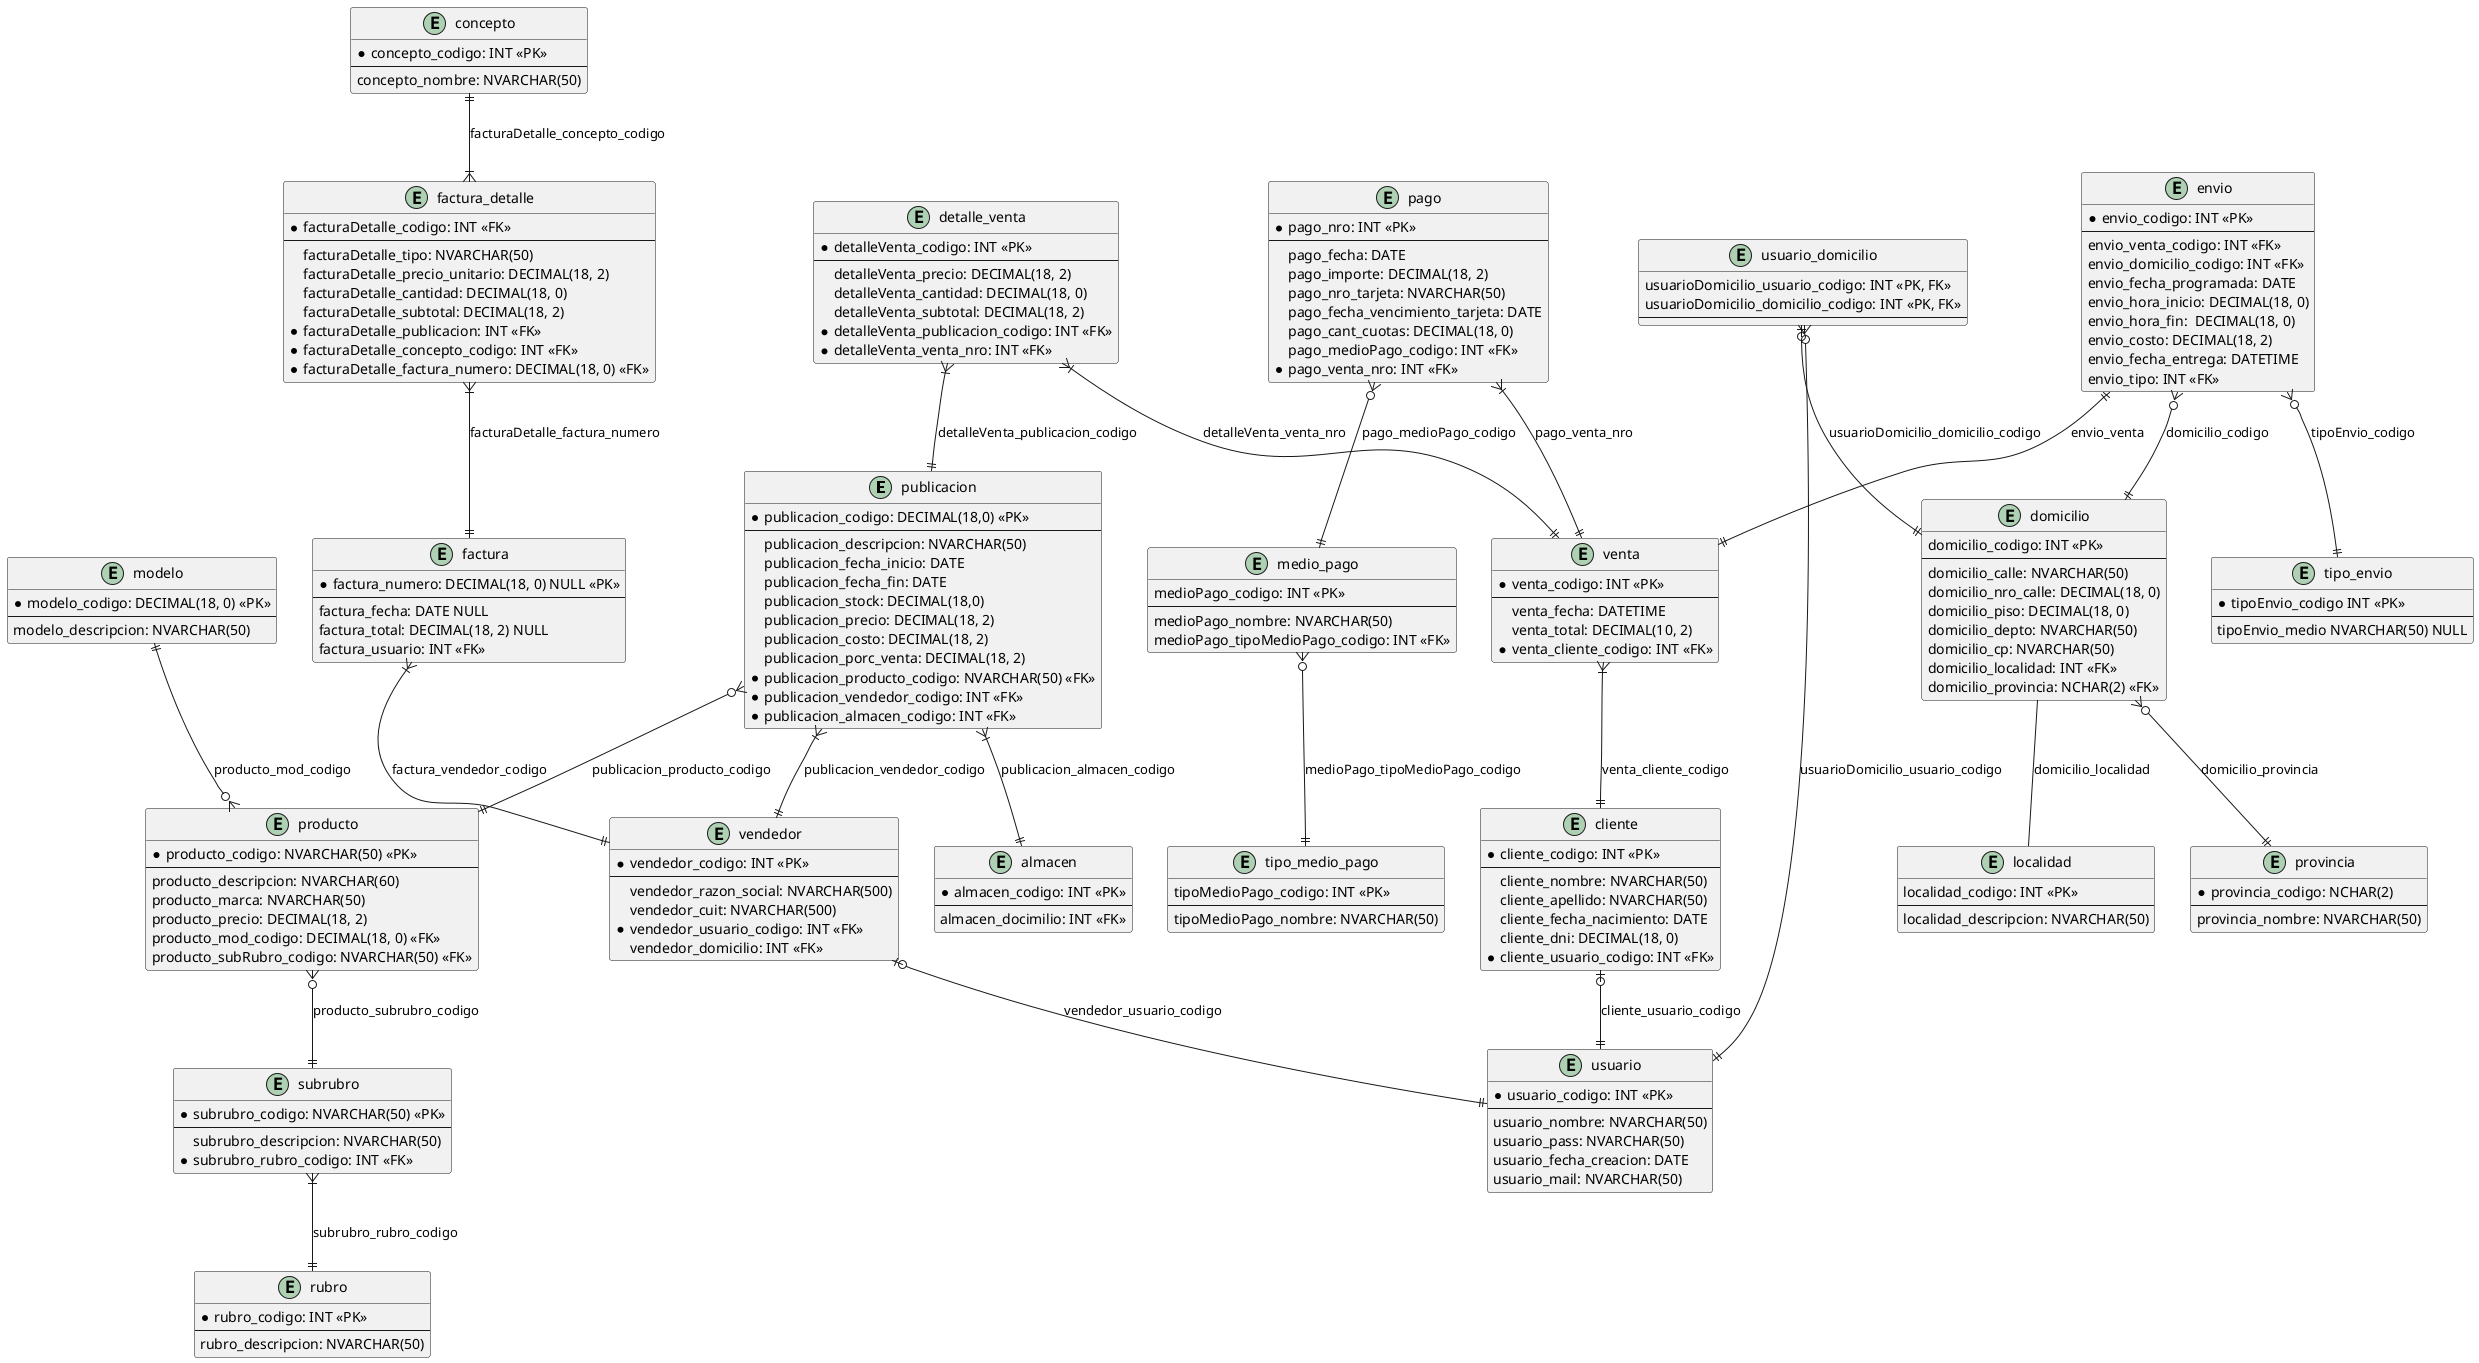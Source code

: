 @startuml diagrama-entidad-relacion-inicial

entity "publicacion" {
  * publicacion_codigo: DECIMAL(18,0) <<PK>>
  --
    publicacion_descripcion: NVARCHAR(50)
    publicacion_fecha_inicio: DATE
    publicacion_fecha_fin: DATE
    publicacion_stock: DECIMAL(18,0)
    publicacion_precio: DECIMAL(18, 2)
    publicacion_costo: DECIMAL(18, 2)
    publicacion_porc_venta: DECIMAL(18, 2)
    * publicacion_producto_codigo: NVARCHAR(50) <<FK>>
    * publicacion_vendedor_codigo: INT <<FK>>
    * publicacion_almacen_codigo: INT <<FK>>
}

entity "producto" {
  * producto_codigo: NVARCHAR(50) <<PK>>
  --
    producto_descripcion: NVARCHAR(60)
    producto_marca: NVARCHAR(50)
    producto_precio: DECIMAL(18, 2)
    producto_mod_codigo: DECIMAL(18, 0) <<FK>>
    producto_subRubro_codigo: NVARCHAR(50) <<FK>>
}

entity "modelo"{
  * modelo_codigo: DECIMAL(18, 0) <<PK>>
  --
    modelo_descripcion: NVARCHAR(50)
}

entity "subrubro" {
  * subrubro_codigo: NVARCHAR(50) <<PK>>
  --
    subrubro_descripcion: NVARCHAR(50)
    * subrubro_rubro_codigo: INT <<FK>>
}

entity "rubro" {
  * rubro_codigo: INT <<PK>>
  --
    rubro_descripcion: NVARCHAR(50)
}

entity "vendedor" {
  * vendedor_codigo: INT <<PK>>
  --
    vendedor_razon_social: NVARCHAR(500)
    vendedor_cuit: NVARCHAR(500)
    * vendedor_usuario_codigo: INT <<FK>>
    vendedor_domicilio: INT <<FK>>  
}

entity "almacen" {
  * almacen_codigo: INT <<PK>>
  --
    almacen_docimilio: INT <<FK>>
}

entity "venta" {
  * venta_codigo: INT <<PK>>
  --
    venta_fecha: DATETIME
    venta_total: DECIMAL(10, 2)
    * venta_cliente_codigo: INT <<FK>>
}

entity "detalle_venta" {
  * detalleVenta_codigo: INT <<PK>>
  --
    detalleVenta_precio: DECIMAL(18, 2)
    detalleVenta_cantidad: DECIMAL(18, 0)
    detalleVenta_subtotal: DECIMAL(18, 2)
    * detalleVenta_publicacion_codigo: INT <<FK>>
    * detalleVenta_venta_nro: INT <<FK>>
}

entity "cliente" {
  * cliente_codigo: INT <<PK>>
  --
    cliente_nombre: NVARCHAR(50)
    cliente_apellido: NVARCHAR(50)
    cliente_fecha_nacimiento: DATE
    cliente_dni: DECIMAL(18, 0)
    * cliente_usuario_codigo: INT <<FK>> 
}

entity "pago" {
  * pago_nro: INT <<PK>>
  --
    pago_fecha: DATE
    pago_importe: DECIMAL(18, 2)
    pago_nro_tarjeta: NVARCHAR(50)
    pago_fecha_vencimiento_tarjeta: DATE
    pago_cant_cuotas: DECIMAL(18, 0)
    pago_medioPago_codigo: INT <<FK>>
    * pago_venta_nro: INT <<FK>>
}

entity "medio_pago" {
  medioPago_codigo: INT <<PK>>
  --
    medioPago_nombre: NVARCHAR(50)
    medioPago_tipoMedioPago_codigo: INT <<FK>>
}

entity "tipo_medio_pago" {
  tipoMedioPago_codigo: INT <<PK>>
  --
    tipoMedioPago_nombre: NVARCHAR(50)
}

entity "usuario" {
  * usuario_codigo: INT <<PK>>
  --
    usuario_nombre: NVARCHAR(50)
    usuario_pass: NVARCHAR(50)
    usuario_fecha_creacion: DATE
    usuario_mail: NVARCHAR(50)
}

entity "domicilio" {
  domicilio_codigo: INT <<PK>>
  --
    domicilio_calle: NVARCHAR(50)
    domicilio_nro_calle: DECIMAL(18, 0)
    domicilio_piso: DECIMAL(18, 0)
    domicilio_depto: NVARCHAR(50)
    domicilio_cp: NVARCHAR(50)
    domicilio_localidad: INT <<FK>>
    domicilio_provincia: NCHAR(2) <<FK>>
}

entity "usuario_domicilio" {
  usuarioDomicilio_usuario_codigo: INT <<PK, FK>>
  usuarioDomicilio_domicilio_codigo: INT <<PK, FK>>
  --
}

entity "localidad" {
  localidad_codigo: INT <<PK>>
  --
    localidad_descripcion: NVARCHAR(50) 
}

entity "provincia"{
  * provincia_codigo: NCHAR(2)
  --
    provincia_nombre: NVARCHAR(50)
}

entity "envio" {
  * envio_codigo: INT <<PK>>
  --
   envio_venta_codigo: INT <<FK>>
   envio_domicilio_codigo: INT <<FK>>
   envio_fecha_programada: DATE
   envio_hora_inicio: DECIMAL(18, 0)
   envio_hora_fin:  DECIMAL(18, 0)
   envio_costo: DECIMAL(18, 2)
   envio_fecha_entrega: DATETIME
   envio_tipo: INT <<FK>>
}

entity "tipo_envio" {
  * tipoEnvio_codigo INT <<PK>>
  --
    tipoEnvio_medio NVARCHAR(50) NULL
}

entity "factura" {
  * factura_numero: DECIMAL(18, 0) NULL <<PK>>
  --
    factura_fecha: DATE NULL
    factura_total: DECIMAL(18, 2) NULL
    factura_usuario: INT <<FK>> 
}

entity "factura_detalle" {
  * facturaDetalle_codigo: INT <<FK>>
  --
    facturaDetalle_tipo: NVARCHAR(50) 
    facturaDetalle_precio_unitario: DECIMAL(18, 2)
    facturaDetalle_cantidad: DECIMAL(18, 0)
    facturaDetalle_subtotal: DECIMAL(18, 2)
    * facturaDetalle_publicacion: INT <<FK>> 
    * facturaDetalle_concepto_codigo: INT <<FK>>
    * facturaDetalle_factura_numero: DECIMAL(18, 0) <<FK>>
    'TODO: una factura puede tener una publicación o varias? si es una, movemos la publicación a factura
}

entity "concepto" {
  * concepto_codigo: INT <<PK>>
  --
    concepto_nombre: NVARCHAR(50)
}

concepto ||--|{ factura_detalle: "facturaDetalle_concepto_codigo"
factura_detalle }|--|| factura: "facturaDetalle_factura_numero"

publicacion }o--|| producto : "publicacion_producto_codigo"
producto }o--|| subrubro : "producto_subrubro_codigo"
subrubro }|--|| rubro : "subrubro_rubro_codigo"
publicacion }|--|| vendedor : "publicacion_vendedor_codigo"
publicacion }|--|| almacen : "publicacion_almacen_codigo"

venta }|--|| cliente : "venta_cliente_codigo"
detalle_venta }|--|| venta : "detalleVenta_venta_nro"
detalle_venta }|--|| publicacion : "detalleVenta_publicacion_codigo"

pago }|--|| venta : "pago_venta_nro"
factura }|--|| vendedor : "factura_vendedor_codigo"

domicilio }o--|| provincia: "domicilio_provincia"
domicilio -- localidad: "domicilio_localidad"

usuario_domicilio |o--|| domicilio: "usuarioDomicilio_domicilio_codigo"
usuario_domicilio }o--|| usuario: "usuarioDomicilio_usuario_codigo"
modelo ||--o{ producto: "producto_mod_codigo"
vendedor |o--|| usuario: "vendedor_usuario_codigo"
cliente |o--|| usuario: "cliente_usuario_codigo" 

envio }o--|| tipo_envio : "tipoEnvio_codigo"
envio }o--|| domicilio : "domicilio_codigo"
envio ||--|| venta : "envio_venta"

pago }o--|| medio_pago : "pago_medioPago_codigo"
medio_pago }o--|| tipo_medio_pago : "medioPago_tipoMedioPago_codigo"

@enduml
